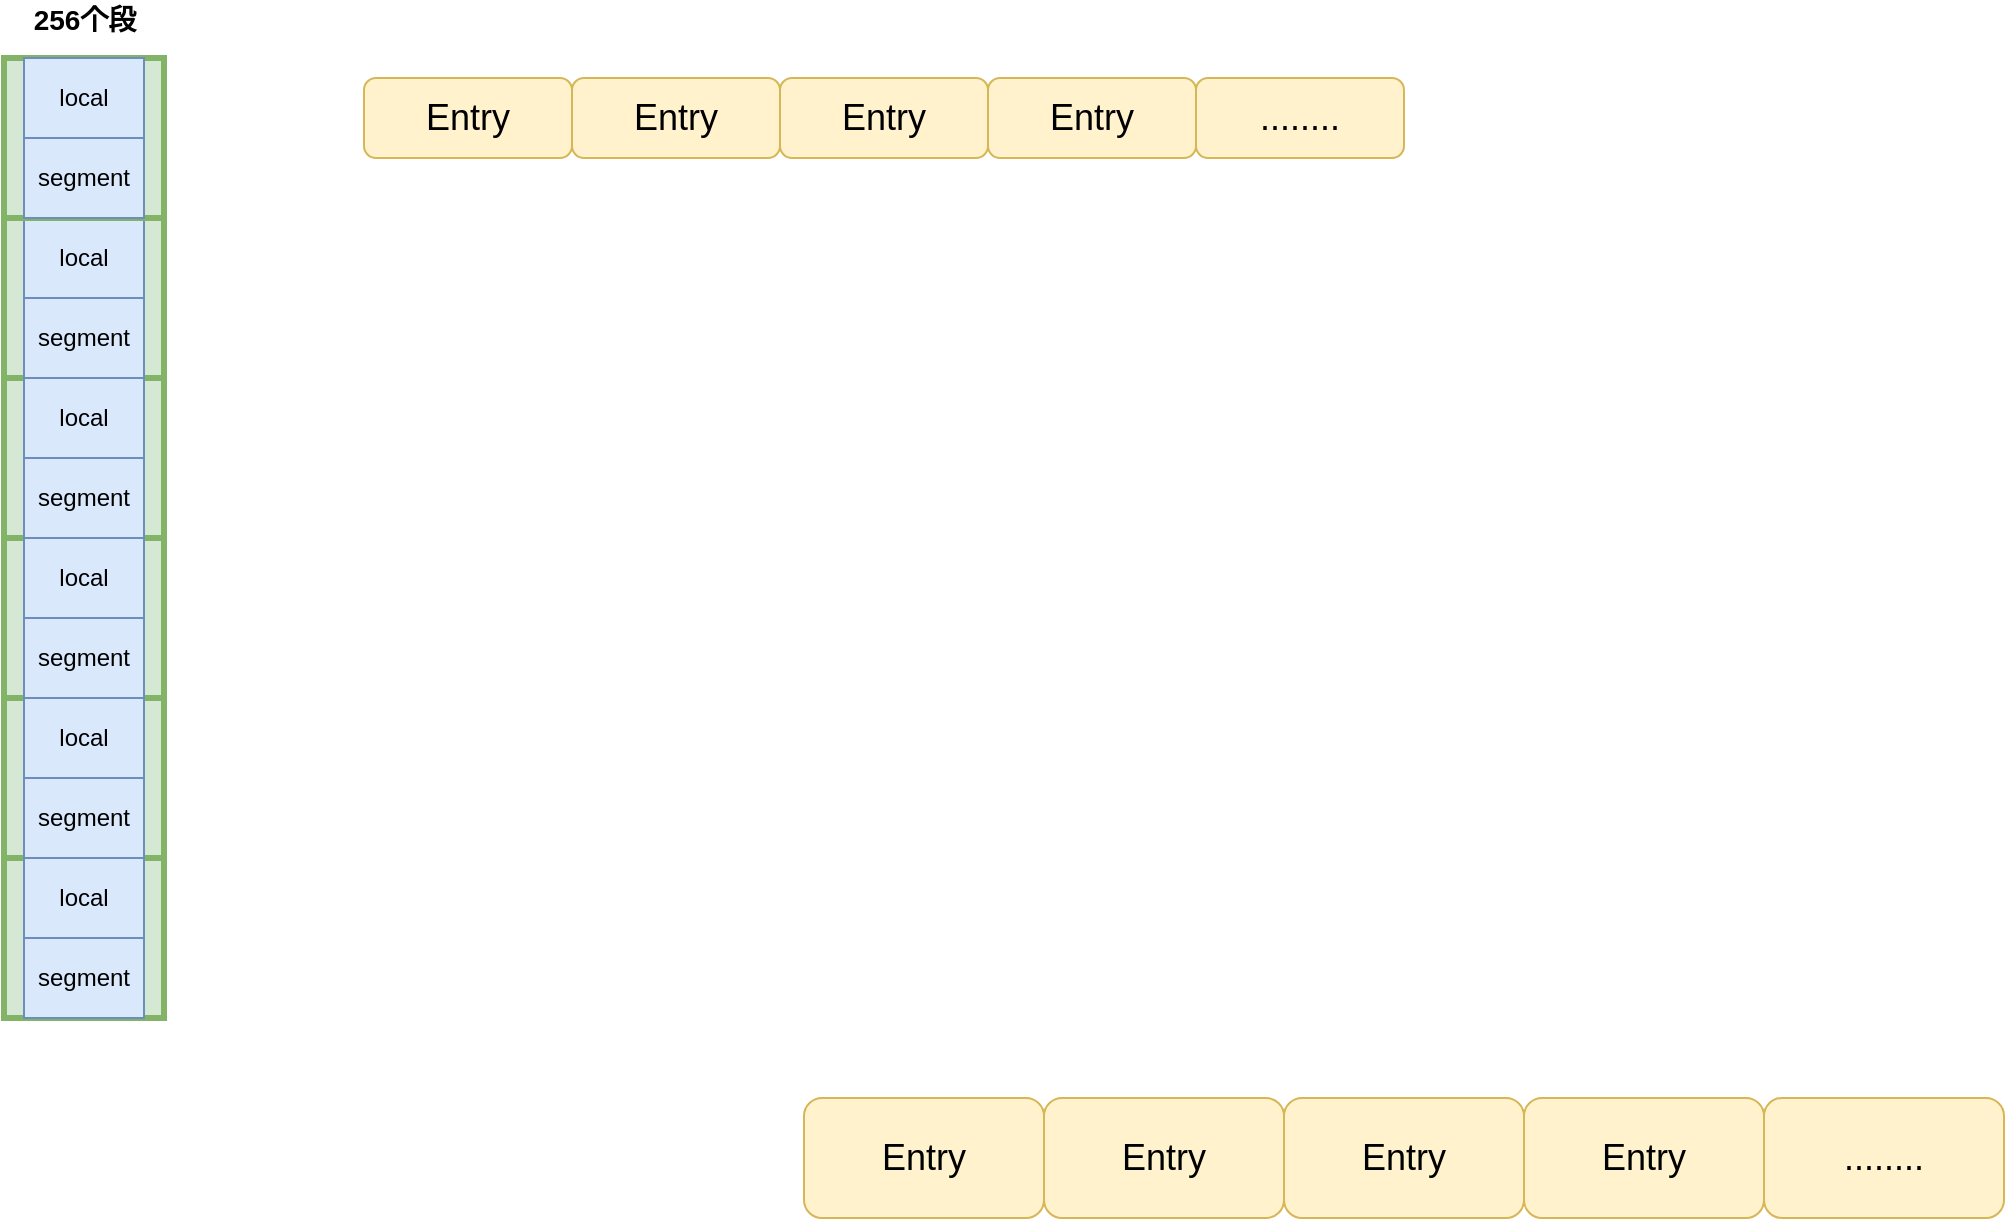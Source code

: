 <mxfile version="12.9.3" type="device" pages="3"><diagram id="f8zTZtIyy3X4nfBi4ISw" name="数据结构"><mxGraphModel dx="2111" dy="642" grid="1" gridSize="10" guides="1" tooltips="1" connect="1" arrows="1" fold="1" page="1" pageScale="1" pageWidth="1169" pageHeight="827" math="0" shadow="0"><root><mxCell id="0"/><mxCell id="1" parent="0"/><mxCell id="u34AM6QhLp4OrTtiVjI_-28" value="" style="rounded=0;whiteSpace=wrap;html=1;fillColor=#d5e8d4;strokeColor=#82b366;strokeWidth=3;" vertex="1" parent="1"><mxGeometry x="-210" y="530" width="80" height="80" as="geometry"/></mxCell><mxCell id="u34AM6QhLp4OrTtiVjI_-27" value="" style="rounded=0;whiteSpace=wrap;html=1;fillColor=#d5e8d4;strokeColor=#82b366;strokeWidth=3;" vertex="1" parent="1"><mxGeometry x="-210" y="450" width="80" height="80" as="geometry"/></mxCell><mxCell id="u34AM6QhLp4OrTtiVjI_-26" value="" style="rounded=0;whiteSpace=wrap;html=1;fillColor=#d5e8d4;strokeColor=#82b366;strokeWidth=3;" vertex="1" parent="1"><mxGeometry x="-210" y="370" width="80" height="80" as="geometry"/></mxCell><mxCell id="u34AM6QhLp4OrTtiVjI_-25" value="" style="rounded=0;whiteSpace=wrap;html=1;fillColor=#d5e8d4;strokeColor=#82b366;strokeWidth=3;" vertex="1" parent="1"><mxGeometry x="-210" y="290" width="80" height="80" as="geometry"/></mxCell><mxCell id="u34AM6QhLp4OrTtiVjI_-24" value="" style="rounded=0;whiteSpace=wrap;html=1;fillColor=#d5e8d4;strokeColor=#82b366;strokeWidth=3;" vertex="1" parent="1"><mxGeometry x="-210" y="210" width="80" height="80" as="geometry"/></mxCell><mxCell id="u34AM6QhLp4OrTtiVjI_-10" value="&lt;span style=&quot;white-space: normal&quot;&gt;local&lt;/span&gt;" style="rounded=0;whiteSpace=wrap;html=1;fillColor=#dae8fc;strokeColor=#6c8ebf;" vertex="1" parent="1"><mxGeometry x="-200" y="210" width="60" height="40" as="geometry"/></mxCell><mxCell id="u34AM6QhLp4OrTtiVjI_-11" value="&lt;span style=&quot;white-space: normal&quot;&gt;segment&lt;/span&gt;" style="rounded=0;whiteSpace=wrap;html=1;fillColor=#dae8fc;strokeColor=#6c8ebf;" vertex="1" parent="1"><mxGeometry x="-200" y="250" width="60" height="40" as="geometry"/></mxCell><mxCell id="u34AM6QhLp4OrTtiVjI_-12" value="&lt;span style=&quot;white-space: normal&quot;&gt;local&lt;/span&gt;" style="rounded=0;whiteSpace=wrap;html=1;fillColor=#dae8fc;strokeColor=#6c8ebf;" vertex="1" parent="1"><mxGeometry x="-200" y="290" width="60" height="40" as="geometry"/></mxCell><mxCell id="u34AM6QhLp4OrTtiVjI_-13" value="&lt;span style=&quot;white-space: normal&quot;&gt;segment&lt;/span&gt;" style="rounded=0;whiteSpace=wrap;html=1;fillColor=#dae8fc;strokeColor=#6c8ebf;" vertex="1" parent="1"><mxGeometry x="-200" y="330" width="60" height="40" as="geometry"/></mxCell><mxCell id="u34AM6QhLp4OrTtiVjI_-14" value="&lt;span style=&quot;white-space: normal&quot;&gt;local&lt;/span&gt;" style="rounded=0;whiteSpace=wrap;html=1;fillColor=#dae8fc;strokeColor=#6c8ebf;" vertex="1" parent="1"><mxGeometry x="-200" y="370" width="60" height="40" as="geometry"/></mxCell><mxCell id="u34AM6QhLp4OrTtiVjI_-15" value="&lt;span style=&quot;white-space: normal&quot;&gt;segment&lt;/span&gt;" style="rounded=0;whiteSpace=wrap;html=1;fillColor=#dae8fc;strokeColor=#6c8ebf;" vertex="1" parent="1"><mxGeometry x="-200" y="410" width="60" height="40" as="geometry"/></mxCell><mxCell id="u34AM6QhLp4OrTtiVjI_-16" value="&lt;span style=&quot;white-space: normal&quot;&gt;local&lt;/span&gt;" style="rounded=0;whiteSpace=wrap;html=1;fillColor=#dae8fc;strokeColor=#6c8ebf;" vertex="1" parent="1"><mxGeometry x="-200" y="450" width="60" height="40" as="geometry"/></mxCell><mxCell id="u34AM6QhLp4OrTtiVjI_-17" value="&lt;span style=&quot;white-space: normal&quot;&gt;segment&lt;/span&gt;" style="rounded=0;whiteSpace=wrap;html=1;fillColor=#dae8fc;strokeColor=#6c8ebf;" vertex="1" parent="1"><mxGeometry x="-200" y="490" width="60" height="40" as="geometry"/></mxCell><mxCell id="u34AM6QhLp4OrTtiVjI_-18" value="&lt;span style=&quot;white-space: normal&quot;&gt;local&lt;/span&gt;" style="rounded=0;whiteSpace=wrap;html=1;fillColor=#dae8fc;strokeColor=#6c8ebf;" vertex="1" parent="1"><mxGeometry x="-200" y="530" width="60" height="40" as="geometry"/></mxCell><mxCell id="u34AM6QhLp4OrTtiVjI_-19" value="&lt;span style=&quot;white-space: normal&quot;&gt;segment&lt;/span&gt;" style="rounded=0;whiteSpace=wrap;html=1;fillColor=#dae8fc;strokeColor=#6c8ebf;" vertex="1" parent="1"><mxGeometry x="-200" y="570" width="60" height="40" as="geometry"/></mxCell><mxCell id="u34AM6QhLp4OrTtiVjI_-23" value="" style="rounded=0;whiteSpace=wrap;html=1;fillColor=#d5e8d4;strokeColor=#82b366;strokeWidth=3;" vertex="1" parent="1"><mxGeometry x="-210" y="130" width="80" height="80" as="geometry"/></mxCell><mxCell id="JFfvHVcjmFUZ5Ef5ul6t-26" value="" style="group" parent="1" vertex="1" connectable="0"><mxGeometry x="-30" y="140" width="520" height="40" as="geometry"/></mxCell><mxCell id="JFfvHVcjmFUZ5Ef5ul6t-21" value="&lt;font style=&quot;font-size: 18px&quot;&gt;Entry&lt;/font&gt;" style="rounded=1;whiteSpace=wrap;html=1;fillColor=#fff2cc;strokeColor=#d6b656;" parent="JFfvHVcjmFUZ5Ef5ul6t-26" vertex="1"><mxGeometry width="104" height="40" as="geometry"/></mxCell><mxCell id="JFfvHVcjmFUZ5Ef5ul6t-22" value="&lt;font style=&quot;font-size: 18px&quot;&gt;Entry&lt;/font&gt;" style="rounded=1;whiteSpace=wrap;html=1;fillColor=#fff2cc;strokeColor=#d6b656;" parent="JFfvHVcjmFUZ5Ef5ul6t-26" vertex="1"><mxGeometry x="104" width="104" height="40" as="geometry"/></mxCell><mxCell id="JFfvHVcjmFUZ5Ef5ul6t-23" value="&lt;font style=&quot;font-size: 18px&quot;&gt;Entry&lt;/font&gt;" style="rounded=1;whiteSpace=wrap;html=1;fillColor=#fff2cc;strokeColor=#d6b656;" parent="JFfvHVcjmFUZ5Ef5ul6t-26" vertex="1"><mxGeometry x="208" width="104" height="40" as="geometry"/></mxCell><mxCell id="JFfvHVcjmFUZ5Ef5ul6t-24" value="&lt;font style=&quot;font-size: 18px&quot;&gt;Entry&lt;/font&gt;" style="rounded=1;whiteSpace=wrap;html=1;fillColor=#fff2cc;strokeColor=#d6b656;" parent="JFfvHVcjmFUZ5Ef5ul6t-26" vertex="1"><mxGeometry x="312" width="104" height="40" as="geometry"/></mxCell><mxCell id="JFfvHVcjmFUZ5Ef5ul6t-25" value="&lt;span style=&quot;font-size: 18px&quot;&gt;........&lt;/span&gt;" style="rounded=1;whiteSpace=wrap;html=1;fillColor=#fff2cc;strokeColor=#d6b656;" parent="JFfvHVcjmFUZ5Ef5ul6t-26" vertex="1"><mxGeometry x="416" width="104" height="40" as="geometry"/></mxCell><mxCell id="JFfvHVcjmFUZ5Ef5ul6t-33" value="" style="group" parent="1" vertex="1" connectable="0"><mxGeometry x="190" y="650" width="600" height="60" as="geometry"/></mxCell><mxCell id="JFfvHVcjmFUZ5Ef5ul6t-34" value="&lt;font style=&quot;font-size: 18px&quot;&gt;Entry&lt;/font&gt;" style="rounded=1;whiteSpace=wrap;html=1;fillColor=#fff2cc;strokeColor=#d6b656;" parent="JFfvHVcjmFUZ5Ef5ul6t-33" vertex="1"><mxGeometry width="120" height="60" as="geometry"/></mxCell><mxCell id="JFfvHVcjmFUZ5Ef5ul6t-35" value="&lt;font style=&quot;font-size: 18px&quot;&gt;Entry&lt;/font&gt;" style="rounded=1;whiteSpace=wrap;html=1;fillColor=#fff2cc;strokeColor=#d6b656;" parent="JFfvHVcjmFUZ5Ef5ul6t-33" vertex="1"><mxGeometry x="120" width="120" height="60" as="geometry"/></mxCell><mxCell id="JFfvHVcjmFUZ5Ef5ul6t-36" value="&lt;font style=&quot;font-size: 18px&quot;&gt;Entry&lt;/font&gt;" style="rounded=1;whiteSpace=wrap;html=1;fillColor=#fff2cc;strokeColor=#d6b656;" parent="JFfvHVcjmFUZ5Ef5ul6t-33" vertex="1"><mxGeometry x="240" width="120" height="60" as="geometry"/></mxCell><mxCell id="JFfvHVcjmFUZ5Ef5ul6t-37" value="&lt;font style=&quot;font-size: 18px&quot;&gt;Entry&lt;/font&gt;" style="rounded=1;whiteSpace=wrap;html=1;fillColor=#fff2cc;strokeColor=#d6b656;" parent="JFfvHVcjmFUZ5Ef5ul6t-33" vertex="1"><mxGeometry x="360" width="120" height="60" as="geometry"/></mxCell><mxCell id="JFfvHVcjmFUZ5Ef5ul6t-38" value="&lt;span style=&quot;font-size: 18px&quot;&gt;........&lt;/span&gt;" style="rounded=1;whiteSpace=wrap;html=1;fillColor=#fff2cc;strokeColor=#d6b656;" parent="JFfvHVcjmFUZ5Ef5ul6t-33" vertex="1"><mxGeometry x="480" width="120" height="60" as="geometry"/></mxCell><mxCell id="u34AM6QhLp4OrTtiVjI_-1" value="local" style="rounded=0;whiteSpace=wrap;html=1;fillColor=#dae8fc;strokeColor=#6c8ebf;" vertex="1" parent="1"><mxGeometry x="-200" y="130" width="60" height="40" as="geometry"/></mxCell><mxCell id="u34AM6QhLp4OrTtiVjI_-2" value="segment" style="rounded=0;whiteSpace=wrap;html=1;fillColor=#dae8fc;strokeColor=#6c8ebf;" vertex="1" parent="1"><mxGeometry x="-200" y="170" width="60" height="40" as="geometry"/></mxCell><mxCell id="u34AM6QhLp4OrTtiVjI_-20" value="local" style="rounded=0;whiteSpace=wrap;html=1;fillColor=#dae8fc;strokeColor=#6c8ebf;" vertex="1" parent="1"><mxGeometry x="-200" y="130" width="60" height="40" as="geometry"/></mxCell><mxCell id="u34AM6QhLp4OrTtiVjI_-21" value="local" style="rounded=0;whiteSpace=wrap;html=1;fillColor=#dae8fc;strokeColor=#6c8ebf;" vertex="1" parent="1"><mxGeometry x="-200" y="130" width="60" height="40" as="geometry"/></mxCell><mxCell id="jh3YEzD0YJPcb1TXvzSE-1" value="&lt;font style=&quot;font-size: 14px&quot;&gt;&lt;b&gt;256个段&lt;/b&gt;&lt;/font&gt;" style="text;html=1;align=center;verticalAlign=middle;resizable=0;points=[];autosize=1;" vertex="1" parent="1"><mxGeometry x="-205" y="101" width="70" height="20" as="geometry"/></mxCell></root></mxGraphModel></diagram><diagram id="Rd7fIjVp1OugtrHUstmS" name="Set流程"><mxGraphModel dx="942" dy="642" grid="1" gridSize="10" guides="1" tooltips="1" connect="1" arrows="1" fold="1" page="1" pageScale="1" pageWidth="3300" pageHeight="4681" math="0" shadow="0"><root><mxCell id="U5EqNv9QmNdmyrdLeceD-0"/><mxCell id="U5EqNv9QmNdmyrdLeceD-1" parent="U5EqNv9QmNdmyrdLeceD-0"/><mxCell id="wRxRtjUPZd2atUR8sen6-0" style="edgeStyle=orthogonalEdgeStyle;curved=1;rounded=0;orthogonalLoop=1;jettySize=auto;html=1;exitX=0;exitY=0.5;exitDx=0;exitDy=0;entryX=0.5;entryY=0;entryDx=0;entryDy=0;" parent="U5EqNv9QmNdmyrdLeceD-1" source="wRxRtjUPZd2atUR8sen6-3" target="wRxRtjUPZd2atUR8sen6-37" edge="1"><mxGeometry relative="1" as="geometry"/></mxCell><mxCell id="wRxRtjUPZd2atUR8sen6-1" value="&lt;font style=&quot;font-size: 24px&quot;&gt;1&lt;/font&gt;" style="text;html=1;align=center;verticalAlign=middle;resizable=0;points=[];labelBackgroundColor=#ffffff;" parent="wRxRtjUPZd2atUR8sen6-0" vertex="1" connectable="0"><mxGeometry x="-0.101" y="7" relative="1" as="geometry"><mxPoint as="offset"/></mxGeometry></mxCell><mxCell id="wRxRtjUPZd2atUR8sen6-2" style="edgeStyle=orthogonalEdgeStyle;rounded=0;orthogonalLoop=1;jettySize=auto;html=1;exitX=0;exitY=0.5;exitDx=0;exitDy=0;entryX=0;entryY=0.5;entryDx=0;entryDy=0;curved=1;" parent="U5EqNv9QmNdmyrdLeceD-1" source="wRxRtjUPZd2atUR8sen6-3" target="wRxRtjUPZd2atUR8sen6-40" edge="1"><mxGeometry relative="1" as="geometry"><Array as="points"><mxPoint x="480" y="950"/><mxPoint x="480" y="1243"/></Array></mxGeometry></mxCell><mxCell id="wRxRtjUPZd2atUR8sen6-3" value="&lt;font style=&quot;font-size: 18px&quot;&gt;Key&lt;/font&gt;" style="rounded=1;whiteSpace=wrap;html=1;fillColor=#dae8fc;strokeColor=#6c8ebf;" parent="U5EqNv9QmNdmyrdLeceD-1" vertex="1"><mxGeometry x="540" y="920" width="120" height="60" as="geometry"/></mxCell><mxCell id="wRxRtjUPZd2atUR8sen6-4" value="&lt;font style=&quot;font-size: 24px&quot;&gt;0&lt;/font&gt;" style="rounded=0;whiteSpace=wrap;html=1;fillColor=#dae8fc;strokeColor=#6c8ebf;" parent="U5EqNv9QmNdmyrdLeceD-1" vertex="1"><mxGeometry x="278.94" y="1383" width="60" height="70" as="geometry"/></mxCell><mxCell id="wRxRtjUPZd2atUR8sen6-5" value="&lt;font style=&quot;font-size: 24px&quot;&gt;1&lt;/font&gt;" style="rounded=0;whiteSpace=wrap;html=1;fillColor=#dae8fc;strokeColor=#6c8ebf;" parent="U5EqNv9QmNdmyrdLeceD-1" vertex="1"><mxGeometry x="278.94" y="1453" width="60" height="70" as="geometry"/></mxCell><mxCell id="wRxRtjUPZd2atUR8sen6-6" value="&lt;font style=&quot;font-size: 24px&quot;&gt;2&lt;/font&gt;" style="rounded=0;whiteSpace=wrap;html=1;fillColor=#dae8fc;strokeColor=#6c8ebf;" parent="U5EqNv9QmNdmyrdLeceD-1" vertex="1"><mxGeometry x="278.94" y="1523" width="60" height="70" as="geometry"/></mxCell><mxCell id="wRxRtjUPZd2atUR8sen6-7" style="edgeStyle=orthogonalEdgeStyle;curved=1;rounded=0;orthogonalLoop=1;jettySize=auto;html=1;exitX=1;exitY=0.5;exitDx=0;exitDy=0;entryX=0;entryY=0.5;entryDx=0;entryDy=0;" parent="U5EqNv9QmNdmyrdLeceD-1" source="wRxRtjUPZd2atUR8sen6-8" target="wRxRtjUPZd2atUR8sen6-15" edge="1"><mxGeometry relative="1" as="geometry"><Array as="points"><mxPoint x="338.94" y="1643"/><mxPoint x="363.94" y="1643"/><mxPoint x="363.94" y="1628"/></Array></mxGeometry></mxCell><mxCell id="wRxRtjUPZd2atUR8sen6-8" value="&lt;font style=&quot;font-size: 24px&quot;&gt;3&lt;/font&gt;" style="rounded=0;whiteSpace=wrap;html=1;fillColor=#dae8fc;strokeColor=#000000;gradientColor=none;strokeWidth=2;" parent="U5EqNv9QmNdmyrdLeceD-1" vertex="1"><mxGeometry x="278.94" y="1593" width="60" height="70" as="geometry"/></mxCell><mxCell id="wRxRtjUPZd2atUR8sen6-9" value="&lt;font style=&quot;font-size: 24px&quot;&gt;4&lt;/font&gt;" style="rounded=0;whiteSpace=wrap;html=1;fillColor=#dae8fc;strokeColor=#6c8ebf;" parent="U5EqNv9QmNdmyrdLeceD-1" vertex="1"><mxGeometry x="278.94" y="1663" width="60" height="70" as="geometry"/></mxCell><mxCell id="wRxRtjUPZd2atUR8sen6-10" value="&lt;font style=&quot;font-size: 24px&quot;&gt;5&lt;/font&gt;" style="rounded=0;whiteSpace=wrap;html=1;fillColor=#dae8fc;strokeColor=#6c8ebf;" parent="U5EqNv9QmNdmyrdLeceD-1" vertex="1"><mxGeometry x="278.94" y="1733" width="60" height="70" as="geometry"/></mxCell><mxCell id="wRxRtjUPZd2atUR8sen6-11" style="edgeStyle=orthogonalEdgeStyle;curved=1;rounded=0;orthogonalLoop=1;jettySize=auto;html=1;exitX=1;exitY=0.5;exitDx=0;exitDy=0;entryX=0;entryY=0.5;entryDx=0;entryDy=0;" parent="U5EqNv9QmNdmyrdLeceD-1" source="wRxRtjUPZd2atUR8sen6-12" target="wRxRtjUPZd2atUR8sen6-21" edge="1"><mxGeometry relative="1" as="geometry"><Array as="points"><mxPoint x="358.94" y="1838"/><mxPoint x="358.94" y="1843"/></Array></mxGeometry></mxCell><mxCell id="wRxRtjUPZd2atUR8sen6-12" value="&lt;font style=&quot;font-size: 24px&quot;&gt;6&lt;/font&gt;" style="rounded=0;whiteSpace=wrap;html=1;fillColor=#dae8fc;strokeColor=#6c8ebf;" parent="U5EqNv9QmNdmyrdLeceD-1" vertex="1"><mxGeometry x="278.94" y="1803" width="60" height="70" as="geometry"/></mxCell><mxCell id="wRxRtjUPZd2atUR8sen6-13" value="&lt;font style=&quot;font-size: 24px&quot;&gt;7&lt;/font&gt;" style="rounded=0;whiteSpace=wrap;html=1;fillColor=#dae8fc;strokeColor=#6c8ebf;" parent="U5EqNv9QmNdmyrdLeceD-1" vertex="1"><mxGeometry x="278.94" y="1873" width="60" height="70" as="geometry"/></mxCell><mxCell id="wRxRtjUPZd2atUR8sen6-14" value="" style="group" parent="U5EqNv9QmNdmyrdLeceD-1" vertex="1" connectable="0"><mxGeometry x="388.94" y="1598" width="600" height="60" as="geometry"/></mxCell><mxCell id="wRxRtjUPZd2atUR8sen6-15" value="&lt;font style=&quot;font-size: 18px&quot;&gt;Entry&lt;/font&gt;" style="rounded=1;whiteSpace=wrap;html=1;fillColor=#fff2cc;strokeColor=#d6b656;" parent="wRxRtjUPZd2atUR8sen6-14" vertex="1"><mxGeometry width="120" height="60" as="geometry"/></mxCell><mxCell id="wRxRtjUPZd2atUR8sen6-16" value="&lt;font style=&quot;font-size: 18px&quot;&gt;Entry&lt;/font&gt;" style="rounded=1;whiteSpace=wrap;html=1;fillColor=#fff2cc;strokeColor=#d6b656;" parent="wRxRtjUPZd2atUR8sen6-14" vertex="1"><mxGeometry x="120" width="120" height="60" as="geometry"/></mxCell><mxCell id="wRxRtjUPZd2atUR8sen6-17" value="&lt;font style=&quot;font-size: 18px&quot;&gt;Entry&lt;/font&gt;" style="rounded=1;whiteSpace=wrap;html=1;fillColor=#fff2cc;strokeColor=#d6b656;" parent="wRxRtjUPZd2atUR8sen6-14" vertex="1"><mxGeometry x="240" width="120" height="60" as="geometry"/></mxCell><mxCell id="wRxRtjUPZd2atUR8sen6-18" value="&lt;span style=&quot;font-size: 18px&quot;&gt;Entry&lt;/span&gt;" style="rounded=1;whiteSpace=wrap;html=1;fillColor=#fff2cc;strokeColor=#d6b656;" parent="wRxRtjUPZd2atUR8sen6-14" vertex="1"><mxGeometry x="360" width="120" height="60" as="geometry"/></mxCell><mxCell id="wRxRtjUPZd2atUR8sen6-19" value="&lt;span style=&quot;font-size: 18px&quot;&gt;........&lt;/span&gt;" style="rounded=1;whiteSpace=wrap;html=1;fillColor=#fff2cc;strokeColor=#d6b656;" parent="wRxRtjUPZd2atUR8sen6-14" vertex="1"><mxGeometry x="480" width="120" height="60" as="geometry"/></mxCell><mxCell id="wRxRtjUPZd2atUR8sen6-20" value="" style="group" parent="U5EqNv9QmNdmyrdLeceD-1" vertex="1" connectable="0"><mxGeometry x="388.94" y="1813" width="600" height="60" as="geometry"/></mxCell><mxCell id="wRxRtjUPZd2atUR8sen6-21" value="&lt;font style=&quot;font-size: 18px&quot;&gt;Entry&lt;/font&gt;" style="rounded=1;whiteSpace=wrap;html=1;fillColor=#fff2cc;strokeColor=#d6b656;" parent="wRxRtjUPZd2atUR8sen6-20" vertex="1"><mxGeometry width="120" height="60" as="geometry"/></mxCell><mxCell id="wRxRtjUPZd2atUR8sen6-22" value="&lt;font style=&quot;font-size: 18px&quot;&gt;Entry&lt;/font&gt;" style="rounded=1;whiteSpace=wrap;html=1;fillColor=#fff2cc;strokeColor=#d6b656;" parent="wRxRtjUPZd2atUR8sen6-20" vertex="1"><mxGeometry x="120" width="120" height="60" as="geometry"/></mxCell><mxCell id="wRxRtjUPZd2atUR8sen6-23" value="&lt;font style=&quot;font-size: 18px&quot;&gt;Entry&lt;/font&gt;" style="rounded=1;whiteSpace=wrap;html=1;fillColor=#fff2cc;strokeColor=#d6b656;" parent="wRxRtjUPZd2atUR8sen6-20" vertex="1"><mxGeometry x="240" width="120" height="60" as="geometry"/></mxCell><mxCell id="wRxRtjUPZd2atUR8sen6-24" value="&lt;font style=&quot;font-size: 18px&quot;&gt;Entry&lt;/font&gt;" style="rounded=1;whiteSpace=wrap;html=1;fillColor=#fff2cc;strokeColor=#d6b656;" parent="wRxRtjUPZd2atUR8sen6-20" vertex="1"><mxGeometry x="360" width="120" height="60" as="geometry"/></mxCell><mxCell id="wRxRtjUPZd2atUR8sen6-25" value="&lt;span style=&quot;font-size: 18px&quot;&gt;........&lt;/span&gt;" style="rounded=1;whiteSpace=wrap;html=1;fillColor=#fff2cc;strokeColor=#d6b656;" parent="wRxRtjUPZd2atUR8sen6-20" vertex="1"><mxGeometry x="480" width="120" height="60" as="geometry"/></mxCell><mxCell id="wRxRtjUPZd2atUR8sen6-26" value="&lt;font style=&quot;font-size: 18px&quot;&gt;Shard容量必须为2^n&lt;/font&gt;" style="text;html=1;align=center;verticalAlign=middle;resizable=0;points=[];autosize=1;strokeColor=none;" parent="U5EqNv9QmNdmyrdLeceD-1" vertex="1"><mxGeometry x="228.94" y="1353" width="180" height="20" as="geometry"/></mxCell><mxCell id="wRxRtjUPZd2atUR8sen6-27" value="&lt;font style=&quot;font-size: 18px&quot;&gt;具体存储数据的切片&lt;/font&gt;" style="text;html=1;align=center;verticalAlign=middle;resizable=0;points=[];autosize=1;strokeColor=none;" parent="U5EqNv9QmNdmyrdLeceD-1" vertex="1"><mxGeometry x="388.94" y="1673" width="180" height="20" as="geometry"/></mxCell><mxCell id="wRxRtjUPZd2atUR8sen6-28" style="edgeStyle=orthogonalEdgeStyle;curved=1;rounded=0;orthogonalLoop=1;jettySize=auto;html=1;exitX=0.5;exitY=1;exitDx=0;exitDy=0;entryX=0.5;entryY=0;entryDx=0;entryDy=0;" parent="U5EqNv9QmNdmyrdLeceD-1" source="wRxRtjUPZd2atUR8sen6-33" target="wRxRtjUPZd2atUR8sen6-40" edge="1"><mxGeometry relative="1" as="geometry"/></mxCell><mxCell id="wRxRtjUPZd2atUR8sen6-29" value="&lt;font style=&quot;font-size: 24px&quot;&gt;4&lt;/font&gt;" style="text;html=1;align=center;verticalAlign=middle;resizable=0;points=[];labelBackgroundColor=#ffffff;" parent="wRxRtjUPZd2atUR8sen6-28" vertex="1" connectable="0"><mxGeometry x="0.24" y="2" relative="1" as="geometry"><mxPoint x="-2" y="35.94" as="offset"/></mxGeometry></mxCell><mxCell id="wRxRtjUPZd2atUR8sen6-30" style="edgeStyle=orthogonalEdgeStyle;curved=1;rounded=0;orthogonalLoop=1;jettySize=auto;html=1;exitX=1;exitY=0.5;exitDx=0;exitDy=0;entryX=0;entryY=0.5;entryDx=0;entryDy=0;" parent="U5EqNv9QmNdmyrdLeceD-1" source="wRxRtjUPZd2atUR8sen6-33" target="wRxRtjUPZd2atUR8sen6-65" edge="1"><mxGeometry relative="1" as="geometry"/></mxCell><mxCell id="wRxRtjUPZd2atUR8sen6-31" style="edgeStyle=orthogonalEdgeStyle;curved=1;rounded=0;orthogonalLoop=1;jettySize=auto;html=1;exitX=1;exitY=0.5;exitDx=0;exitDy=0;entryX=0;entryY=0.5;entryDx=0;entryDy=0;" parent="U5EqNv9QmNdmyrdLeceD-1" source="wRxRtjUPZd2atUR8sen6-33" target="wRxRtjUPZd2atUR8sen6-63" edge="1"><mxGeometry relative="1" as="geometry"/></mxCell><mxCell id="wRxRtjUPZd2atUR8sen6-32" value="&lt;font style=&quot;font-size: 24px&quot;&gt;3&lt;/font&gt;" style="text;html=1;align=center;verticalAlign=middle;resizable=0;points=[];labelBackgroundColor=#ffffff;" parent="wRxRtjUPZd2atUR8sen6-31" vertex="1" connectable="0"><mxGeometry x="-0.57" y="-15" relative="1" as="geometry"><mxPoint x="1.79" y="14.95" as="offset"/></mxGeometry></mxCell><mxCell id="wRxRtjUPZd2atUR8sen6-33" value="&lt;font style=&quot;font-size: 18px&quot;&gt;Entry&lt;/font&gt;" style="rounded=1;whiteSpace=wrap;html=1;fillColor=#fff2cc;strokeColor=#d6b656;" parent="U5EqNv9QmNdmyrdLeceD-1" vertex="1"><mxGeometry x="540" y="980" width="120" height="60" as="geometry"/></mxCell><mxCell id="wRxRtjUPZd2atUR8sen6-34" style="edgeStyle=orthogonalEdgeStyle;curved=1;rounded=0;orthogonalLoop=1;jettySize=auto;html=1;exitX=0.5;exitY=1;exitDx=0;exitDy=0;entryX=0;entryY=0.5;entryDx=0;entryDy=0;" parent="U5EqNv9QmNdmyrdLeceD-1" source="wRxRtjUPZd2atUR8sen6-37" target="wRxRtjUPZd2atUR8sen6-8" edge="1"><mxGeometry relative="1" as="geometry"><Array as="points"><mxPoint x="210" y="1153"/><mxPoint x="210" y="1628"/></Array></mxGeometry></mxCell><mxCell id="wRxRtjUPZd2atUR8sen6-35" value="&lt;font style=&quot;font-size: 24px&quot;&gt;2&lt;/font&gt;" style="text;html=1;align=center;verticalAlign=middle;resizable=0;points=[];labelBackgroundColor=#ffffff;" parent="wRxRtjUPZd2atUR8sen6-34" vertex="1" connectable="0"><mxGeometry x="0.002" y="1" relative="1" as="geometry"><mxPoint as="offset"/></mxGeometry></mxCell><mxCell id="wRxRtjUPZd2atUR8sen6-36" style="edgeStyle=orthogonalEdgeStyle;curved=1;rounded=0;orthogonalLoop=1;jettySize=auto;html=1;exitX=1;exitY=0.75;exitDx=0;exitDy=0;entryX=0;entryY=0.5;entryDx=0;entryDy=0;" parent="U5EqNv9QmNdmyrdLeceD-1" source="wRxRtjUPZd2atUR8sen6-37" target="wRxRtjUPZd2atUR8sen6-40" edge="1"><mxGeometry relative="1" as="geometry"/></mxCell><mxCell id="wRxRtjUPZd2atUR8sen6-37" value="&lt;font style=&quot;font-size: 18px&quot;&gt;haseKey=hash.Sum64(key)&lt;/font&gt;" style="rounded=1;whiteSpace=wrap;html=1;fillColor=#f5f5f5;strokeColor=#666666;fontColor=#333333;" parent="U5EqNv9QmNdmyrdLeceD-1" vertex="1"><mxGeometry x="90" y="1093" width="150" height="60" as="geometry"/></mxCell><mxCell id="wRxRtjUPZd2atUR8sen6-38" style="edgeStyle=orthogonalEdgeStyle;curved=1;rounded=0;orthogonalLoop=1;jettySize=auto;html=1;exitX=1;exitY=0.5;exitDx=0;exitDy=0;entryX=0;entryY=0;entryDx=0;entryDy=0;" parent="U5EqNv9QmNdmyrdLeceD-1" source="wRxRtjUPZd2atUR8sen6-40" target="wRxRtjUPZd2atUR8sen6-57" edge="1"><mxGeometry relative="1" as="geometry"/></mxCell><mxCell id="wRxRtjUPZd2atUR8sen6-39" style="edgeStyle=orthogonalEdgeStyle;curved=1;rounded=0;orthogonalLoop=1;jettySize=auto;html=1;exitX=1;exitY=0.5;exitDx=0;exitDy=0;entryX=0;entryY=1;entryDx=0;entryDy=0;" parent="U5EqNv9QmNdmyrdLeceD-1" source="wRxRtjUPZd2atUR8sen6-40" target="wRxRtjUPZd2atUR8sen6-57" edge="1"><mxGeometry relative="1" as="geometry"><Array as="points"><mxPoint x="700" y="1243"/><mxPoint x="700" y="1293"/><mxPoint x="740" y="1293"/></Array></mxGeometry></mxCell><mxCell id="wRxRtjUPZd2atUR8sen6-40" value="&lt;font style=&quot;font-size: 18px&quot;&gt;w=wrapEntry(....)&lt;/font&gt;" style="rounded=1;whiteSpace=wrap;html=1;fillColor=#f5f5f5;strokeColor=#666666;fontColor=#333333;" parent="U5EqNv9QmNdmyrdLeceD-1" vertex="1"><mxGeometry x="540" y="1213" width="120" height="60" as="geometry"/></mxCell><mxCell id="wRxRtjUPZd2atUR8sen6-41" value="&lt;font style=&quot;font-size: 18px&quot;&gt;Entry&lt;/font&gt;" style="rounded=1;whiteSpace=wrap;html=1;fillColor=#fff2cc;strokeColor=#d6b656;" parent="U5EqNv9QmNdmyrdLeceD-1" vertex="1"><mxGeometry x="988.94" y="1598" width="120" height="60" as="geometry"/></mxCell><mxCell id="wRxRtjUPZd2atUR8sen6-42" value="&lt;font style=&quot;font-size: 24px&quot;&gt;8&lt;/font&gt;" style="edgeStyle=orthogonalEdgeStyle;curved=1;rounded=0;orthogonalLoop=1;jettySize=auto;html=1;exitX=0.5;exitY=1;exitDx=0;exitDy=0;entryX=0.5;entryY=0;entryDx=0;entryDy=0;" parent="U5EqNv9QmNdmyrdLeceD-1" source="wRxRtjUPZd2atUR8sen6-45" target="wRxRtjUPZd2atUR8sen6-47" edge="1"><mxGeometry relative="1" as="geometry"/></mxCell><mxCell id="wRxRtjUPZd2atUR8sen6-43" style="edgeStyle=orthogonalEdgeStyle;curved=1;rounded=0;orthogonalLoop=1;jettySize=auto;html=1;exitX=1;exitY=0.5;exitDx=0;exitDy=0;" parent="U5EqNv9QmNdmyrdLeceD-1" source="wRxRtjUPZd2atUR8sen6-45" target="wRxRtjUPZd2atUR8sen6-71" edge="1"><mxGeometry relative="1" as="geometry"/></mxCell><mxCell id="wRxRtjUPZd2atUR8sen6-44" value="&lt;font style=&quot;font-size: 14px&quot;&gt;添加失败&lt;/font&gt;" style="text;html=1;align=center;verticalAlign=middle;resizable=0;points=[];labelBackgroundColor=#ffffff;" parent="wRxRtjUPZd2atUR8sen6-43" vertex="1" connectable="0"><mxGeometry x="-0.213" y="2" relative="1" as="geometry"><mxPoint x="5" y="2" as="offset"/></mxGeometry></mxCell><mxCell id="wRxRtjUPZd2atUR8sen6-45" value="&lt;font style=&quot;font-size: 18px&quot;&gt;Push(w)&lt;/font&gt;" style="rounded=1;whiteSpace=wrap;html=1;fillColor=#f5f5f5;strokeColor=#666666;fontColor=#333333;" parent="U5EqNv9QmNdmyrdLeceD-1" vertex="1"><mxGeometry x="968.94" y="1373" width="120" height="60" as="geometry"/></mxCell><mxCell id="wRxRtjUPZd2atUR8sen6-46" value="" style="group" parent="U5EqNv9QmNdmyrdLeceD-1" vertex="1" connectable="0"><mxGeometry x="668.94" y="1484" width="720" height="60" as="geometry"/></mxCell><mxCell id="wRxRtjUPZd2atUR8sen6-47" value="" style="rounded=1;whiteSpace=wrap;html=1;" parent="wRxRtjUPZd2atUR8sen6-46" vertex="1"><mxGeometry width="720" height="60" as="geometry"/></mxCell><mxCell id="wRxRtjUPZd2atUR8sen6-48" value="8字节&lt;br&gt;时间戳" style="rounded=1;whiteSpace=wrap;html=1;fillColor=#ffe6cc;strokeColor=#d79b00;" parent="wRxRtjUPZd2atUR8sen6-46" vertex="1"><mxGeometry x="120" width="120" height="60" as="geometry"/></mxCell><mxCell id="wRxRtjUPZd2atUR8sen6-49" value="8字节&lt;br&gt;哈希值" style="rounded=1;whiteSpace=wrap;html=1;fillColor=#ffe6cc;strokeColor=#d79b00;" parent="wRxRtjUPZd2atUR8sen6-46" vertex="1"><mxGeometry x="240" width="120" height="60" as="geometry"/></mxCell><mxCell id="wRxRtjUPZd2atUR8sen6-50" value="2字节&lt;br&gt;keyLen" style="rounded=1;whiteSpace=wrap;html=1;fillColor=#fff2cc;strokeColor=#d6b656;" parent="wRxRtjUPZd2atUR8sen6-46" vertex="1"><mxGeometry x="360" width="120" height="60" as="geometry"/></mxCell><mxCell id="wRxRtjUPZd2atUR8sen6-51" value="keyLen字节&lt;br&gt;key值" style="rounded=1;whiteSpace=wrap;html=1;fillColor=#f8cecc;strokeColor=#b85450;" parent="wRxRtjUPZd2atUR8sen6-46" vertex="1"><mxGeometry x="480" width="120" height="60" as="geometry"/></mxCell><mxCell id="wRxRtjUPZd2atUR8sen6-52" value="m字节&lt;br&gt;value 值" style="rounded=1;whiteSpace=wrap;html=1;fillColor=#f8cecc;strokeColor=#b85450;" parent="wRxRtjUPZd2atUR8sen6-46" vertex="1"><mxGeometry x="600" width="120" height="60" as="geometry"/></mxCell><mxCell id="wRxRtjUPZd2atUR8sen6-53" value="1-5字节&lt;br&gt;总长度" style="rounded=1;whiteSpace=wrap;html=1;fillColor=#d5e8d4;strokeColor=#82b366;" parent="wRxRtjUPZd2atUR8sen6-46" vertex="1"><mxGeometry width="120" height="60" as="geometry"/></mxCell><mxCell id="wRxRtjUPZd2atUR8sen6-54" value="&lt;font style=&quot;font-size: 18px&quot;&gt;Entry&lt;/font&gt;" style="text;html=1;align=center;verticalAlign=middle;resizable=0;points=[];autosize=1;strokeColor=none;" parent="wRxRtjUPZd2atUR8sen6-46" vertex="1"><mxGeometry width="60" height="20" as="geometry"/></mxCell><mxCell id="wRxRtjUPZd2atUR8sen6-55" value="" style="group" parent="U5EqNv9QmNdmyrdLeceD-1" vertex="1" connectable="0"><mxGeometry x="740" y="1213" width="600" height="60" as="geometry"/></mxCell><mxCell id="wRxRtjUPZd2atUR8sen6-56" value="" style="rounded=1;whiteSpace=wrap;html=1;" parent="wRxRtjUPZd2atUR8sen6-55" vertex="1"><mxGeometry width="600" height="60" as="geometry"/></mxCell><mxCell id="wRxRtjUPZd2atUR8sen6-57" value="8字节&lt;br&gt;时间戳" style="rounded=1;whiteSpace=wrap;html=1;fillColor=#ffe6cc;strokeColor=#d79b00;" parent="wRxRtjUPZd2atUR8sen6-55" vertex="1"><mxGeometry width="120" height="60" as="geometry"/></mxCell><mxCell id="wRxRtjUPZd2atUR8sen6-58" value="8字节&lt;br&gt;哈希值" style="rounded=1;whiteSpace=wrap;html=1;fillColor=#ffe6cc;strokeColor=#d79b00;" parent="wRxRtjUPZd2atUR8sen6-55" vertex="1"><mxGeometry x="120" width="120" height="60" as="geometry"/></mxCell><mxCell id="wRxRtjUPZd2atUR8sen6-59" value="2字节&lt;br&gt;keyLen" style="rounded=1;whiteSpace=wrap;html=1;fillColor=#fff2cc;strokeColor=#d6b656;" parent="wRxRtjUPZd2atUR8sen6-55" vertex="1"><mxGeometry x="240" width="120" height="60" as="geometry"/></mxCell><mxCell id="wRxRtjUPZd2atUR8sen6-60" value="keyLen字节&lt;br&gt;key值" style="rounded=1;whiteSpace=wrap;html=1;fillColor=#f8cecc;strokeColor=#b85450;" parent="wRxRtjUPZd2atUR8sen6-55" vertex="1"><mxGeometry x="360" width="120" height="60" as="geometry"/></mxCell><mxCell id="wRxRtjUPZd2atUR8sen6-61" value="m字节&lt;br&gt;value 值" style="rounded=1;whiteSpace=wrap;html=1;fillColor=#f8cecc;strokeColor=#b85450;" parent="wRxRtjUPZd2atUR8sen6-55" vertex="1"><mxGeometry x="480" width="120" height="60" as="geometry"/></mxCell><mxCell id="wRxRtjUPZd2atUR8sen6-62" style="edgeStyle=orthogonalEdgeStyle;curved=1;rounded=0;orthogonalLoop=1;jettySize=auto;html=1;exitX=1;exitY=0.5;exitDx=0;exitDy=0;entryX=0;entryY=0.5;entryDx=0;entryDy=0;" parent="U5EqNv9QmNdmyrdLeceD-1" source="wRxRtjUPZd2atUR8sen6-63" target="wRxRtjUPZd2atUR8sen6-66" edge="1"><mxGeometry relative="1" as="geometry"/></mxCell><mxCell id="wRxRtjUPZd2atUR8sen6-63" value="&lt;span style=&quot;font-size: 18px&quot;&gt;检查冲突&lt;/span&gt;" style="rounded=1;whiteSpace=wrap;html=1;fillColor=#f5f5f5;strokeColor=#666666;fontColor=#333333;" parent="U5EqNv9QmNdmyrdLeceD-1" vertex="1"><mxGeometry x="730" y="1040" width="120" height="60" as="geometry"/></mxCell><mxCell id="wRxRtjUPZd2atUR8sen6-64" style="edgeStyle=orthogonalEdgeStyle;curved=1;rounded=0;orthogonalLoop=1;jettySize=auto;html=1;exitX=0;exitY=1;exitDx=0;exitDy=0;entryX=0.5;entryY=0;entryDx=0;entryDy=0;dashed=1;" parent="U5EqNv9QmNdmyrdLeceD-1" source="wRxRtjUPZd2atUR8sen6-65" target="wRxRtjUPZd2atUR8sen6-40" edge="1"><mxGeometry relative="1" as="geometry"/></mxCell><mxCell id="wRxRtjUPZd2atUR8sen6-65" value="&lt;span style=&quot;font-size: 18px&quot;&gt;驱逐超时记录&lt;br&gt;onEvict()&lt;br&gt;&lt;/span&gt;" style="rounded=1;whiteSpace=wrap;html=1;fillColor=#f5f5f5;strokeColor=#666666;fontColor=#333333;" parent="U5EqNv9QmNdmyrdLeceD-1" vertex="1"><mxGeometry x="730" y="1110" width="120" height="60" as="geometry"/></mxCell><mxCell id="wRxRtjUPZd2atUR8sen6-66" value="&lt;span style=&quot;font-size: 18px&quot;&gt;置空数据&lt;br&gt;删除索引&lt;br&gt;&lt;/span&gt;" style="rounded=1;whiteSpace=wrap;html=1;fillColor=#f5f5f5;strokeColor=#666666;fontColor=#333333;" parent="U5EqNv9QmNdmyrdLeceD-1" vertex="1"><mxGeometry x="890" y="1040" width="120" height="60" as="geometry"/></mxCell><mxCell id="wRxRtjUPZd2atUR8sen6-67" style="edgeStyle=orthogonalEdgeStyle;curved=1;rounded=0;orthogonalLoop=1;jettySize=auto;html=1;exitX=0.5;exitY=1;exitDx=0;exitDy=0;entryX=0.5;entryY=0;entryDx=0;entryDy=0;" parent="U5EqNv9QmNdmyrdLeceD-1" source="wRxRtjUPZd2atUR8sen6-59" target="wRxRtjUPZd2atUR8sen6-45" edge="1"><mxGeometry relative="1" as="geometry"/></mxCell><mxCell id="wRxRtjUPZd2atUR8sen6-68" value="&lt;font style=&quot;font-size: 24px&quot;&gt;6&lt;/font&gt;" style="text;html=1;align=center;verticalAlign=middle;resizable=0;points=[];labelBackgroundColor=#ffffff;" parent="wRxRtjUPZd2atUR8sen6-67" vertex="1" connectable="0"><mxGeometry x="-0.363" y="-2" relative="1" as="geometry"><mxPoint as="offset"/></mxGeometry></mxCell><mxCell id="wRxRtjUPZd2atUR8sen6-69" style="edgeStyle=orthogonalEdgeStyle;curved=1;rounded=0;orthogonalLoop=1;jettySize=auto;html=1;exitX=0.5;exitY=0;exitDx=0;exitDy=0;entryX=0.5;entryY=0;entryDx=0;entryDy=0;" parent="U5EqNv9QmNdmyrdLeceD-1" source="wRxRtjUPZd2atUR8sen6-71" target="wRxRtjUPZd2atUR8sen6-45" edge="1"><mxGeometry relative="1" as="geometry"><Array as="points"><mxPoint x="1290" y="1323"/><mxPoint x="1029" y="1323"/></Array></mxGeometry></mxCell><mxCell id="wRxRtjUPZd2atUR8sen6-70" value="&lt;font style=&quot;font-size: 24px&quot;&gt;7&lt;/font&gt;" style="text;html=1;align=center;verticalAlign=middle;resizable=0;points=[];labelBackgroundColor=#ffffff;" parent="wRxRtjUPZd2atUR8sen6-69" vertex="1" connectable="0"><mxGeometry x="-0.435" y="9" relative="1" as="geometry"><mxPoint as="offset"/></mxGeometry></mxCell><mxCell id="wRxRtjUPZd2atUR8sen6-71" value="&lt;span style=&quot;font-size: 18px&quot;&gt;尝试剔除&lt;br&gt;removeOldestEntry(NoSpace)&lt;br&gt;&lt;/span&gt;" style="rounded=1;whiteSpace=wrap;html=1;fillColor=#f5f5f5;strokeColor=#666666;fontColor=#333333;" parent="U5EqNv9QmNdmyrdLeceD-1" vertex="1"><mxGeometry x="1230" y="1373" width="120" height="60" as="geometry"/></mxCell><mxCell id="wRxRtjUPZd2atUR8sen6-72" value="&lt;font style=&quot;font-size: 24px&quot;&gt;5&lt;/font&gt;" style="text;html=1;align=center;verticalAlign=middle;resizable=0;points=[];autosize=1;" parent="U5EqNv9QmNdmyrdLeceD-1" vertex="1"><mxGeometry x="673.94" y="1233" width="30" height="20" as="geometry"/></mxCell><mxCell id="wRxRtjUPZd2atUR8sen6-73" style="edgeStyle=orthogonalEdgeStyle;rounded=0;orthogonalLoop=1;jettySize=auto;html=1;exitX=1;exitY=1;exitDx=0;exitDy=0;entryX=0.5;entryY=0;entryDx=0;entryDy=0;curved=1;" parent="U5EqNv9QmNdmyrdLeceD-1" source="wRxRtjUPZd2atUR8sen6-52" target="wRxRtjUPZd2atUR8sen6-41" edge="1"><mxGeometry relative="1" as="geometry"/></mxCell><mxCell id="wRxRtjUPZd2atUR8sen6-74" style="edgeStyle=orthogonalEdgeStyle;curved=1;rounded=0;orthogonalLoop=1;jettySize=auto;html=1;exitX=0;exitY=1;exitDx=0;exitDy=0;" parent="U5EqNv9QmNdmyrdLeceD-1" source="wRxRtjUPZd2atUR8sen6-53" target="wRxRtjUPZd2atUR8sen6-41" edge="1"><mxGeometry relative="1" as="geometry"/></mxCell></root></mxGraphModel></diagram><diagram id="_zIKTbIJ4k4ypbs1F2Ty" name="Get流程"><mxGraphModel dx="942" dy="642" grid="1" gridSize="10" guides="1" tooltips="1" connect="1" arrows="1" fold="1" page="1" pageScale="1" pageWidth="3300" pageHeight="4681" math="0" shadow="0"><root><mxCell id="BGC1sf1CJ-NABQY-20A_-0"/><mxCell id="BGC1sf1CJ-NABQY-20A_-1" parent="BGC1sf1CJ-NABQY-20A_-0"/><mxCell id="nASSd7bzsZUzseCANmMs-0" style="edgeStyle=orthogonalEdgeStyle;curved=1;rounded=0;orthogonalLoop=1;jettySize=auto;html=1;exitX=0;exitY=0.5;exitDx=0;exitDy=0;entryX=0.5;entryY=0;entryDx=0;entryDy=0;" parent="BGC1sf1CJ-NABQY-20A_-1" source="nASSd7bzsZUzseCANmMs-2" target="nASSd7bzsZUzseCANmMs-30" edge="1"><mxGeometry relative="1" as="geometry"/></mxCell><mxCell id="nASSd7bzsZUzseCANmMs-1" value="&lt;font style=&quot;font-size: 24px&quot;&gt;1&lt;/font&gt;" style="text;html=1;align=center;verticalAlign=middle;resizable=0;points=[];labelBackgroundColor=#ffffff;" parent="nASSd7bzsZUzseCANmMs-0" vertex="1" connectable="0"><mxGeometry x="-0.101" y="7" relative="1" as="geometry"><mxPoint as="offset"/></mxGeometry></mxCell><mxCell id="nASSd7bzsZUzseCANmMs-2" value="&lt;font style=&quot;font-size: 18px&quot;&gt;Key&lt;/font&gt;" style="rounded=1;whiteSpace=wrap;html=1;fillColor=#dae8fc;strokeColor=#6c8ebf;" parent="BGC1sf1CJ-NABQY-20A_-1" vertex="1"><mxGeometry x="718.94" y="180" width="120" height="60" as="geometry"/></mxCell><mxCell id="nASSd7bzsZUzseCANmMs-3" value="&lt;font style=&quot;font-size: 24px&quot;&gt;0&lt;/font&gt;" style="rounded=0;whiteSpace=wrap;html=1;fillColor=#dae8fc;strokeColor=#6c8ebf;" parent="BGC1sf1CJ-NABQY-20A_-1" vertex="1"><mxGeometry x="588.94" y="573" width="60" height="70" as="geometry"/></mxCell><mxCell id="nASSd7bzsZUzseCANmMs-4" value="&lt;font style=&quot;font-size: 24px&quot;&gt;1&lt;/font&gt;" style="rounded=0;whiteSpace=wrap;html=1;fillColor=#dae8fc;strokeColor=#6c8ebf;" parent="BGC1sf1CJ-NABQY-20A_-1" vertex="1"><mxGeometry x="588.94" y="643" width="60" height="70" as="geometry"/></mxCell><mxCell id="nASSd7bzsZUzseCANmMs-5" value="&lt;font style=&quot;font-size: 24px&quot;&gt;2&lt;/font&gt;" style="rounded=0;whiteSpace=wrap;html=1;fillColor=#dae8fc;strokeColor=#6c8ebf;" parent="BGC1sf1CJ-NABQY-20A_-1" vertex="1"><mxGeometry x="588.94" y="713" width="60" height="70" as="geometry"/></mxCell><mxCell id="nASSd7bzsZUzseCANmMs-6" style="edgeStyle=orthogonalEdgeStyle;curved=1;rounded=0;orthogonalLoop=1;jettySize=auto;html=1;exitX=1;exitY=0.5;exitDx=0;exitDy=0;entryX=0;entryY=0.5;entryDx=0;entryDy=0;" parent="BGC1sf1CJ-NABQY-20A_-1" source="nASSd7bzsZUzseCANmMs-7" target="nASSd7bzsZUzseCANmMs-14" edge="1"><mxGeometry relative="1" as="geometry"><Array as="points"><mxPoint x="648.94" y="833"/><mxPoint x="673.94" y="833"/><mxPoint x="673.94" y="818"/></Array></mxGeometry></mxCell><mxCell id="nASSd7bzsZUzseCANmMs-7" value="&lt;font style=&quot;font-size: 24px&quot;&gt;3&lt;/font&gt;" style="rounded=0;whiteSpace=wrap;html=1;fillColor=#dae8fc;strokeColor=#000000;gradientColor=none;strokeWidth=2;" parent="BGC1sf1CJ-NABQY-20A_-1" vertex="1"><mxGeometry x="588.94" y="783" width="60" height="70" as="geometry"/></mxCell><mxCell id="nASSd7bzsZUzseCANmMs-8" value="&lt;font style=&quot;font-size: 24px&quot;&gt;4&lt;/font&gt;" style="rounded=0;whiteSpace=wrap;html=1;fillColor=#dae8fc;strokeColor=#6c8ebf;" parent="BGC1sf1CJ-NABQY-20A_-1" vertex="1"><mxGeometry x="588.94" y="853" width="60" height="70" as="geometry"/></mxCell><mxCell id="nASSd7bzsZUzseCANmMs-9" value="&lt;font style=&quot;font-size: 24px&quot;&gt;5&lt;/font&gt;" style="rounded=0;whiteSpace=wrap;html=1;fillColor=#dae8fc;strokeColor=#6c8ebf;" parent="BGC1sf1CJ-NABQY-20A_-1" vertex="1"><mxGeometry x="588.94" y="923" width="60" height="70" as="geometry"/></mxCell><mxCell id="nASSd7bzsZUzseCANmMs-10" style="edgeStyle=orthogonalEdgeStyle;curved=1;rounded=0;orthogonalLoop=1;jettySize=auto;html=1;exitX=1;exitY=0.5;exitDx=0;exitDy=0;entryX=0;entryY=0.5;entryDx=0;entryDy=0;" parent="BGC1sf1CJ-NABQY-20A_-1" source="nASSd7bzsZUzseCANmMs-11" target="nASSd7bzsZUzseCANmMs-20" edge="1"><mxGeometry relative="1" as="geometry"><Array as="points"><mxPoint x="668.94" y="1028"/><mxPoint x="668.94" y="1033"/></Array></mxGeometry></mxCell><mxCell id="nASSd7bzsZUzseCANmMs-11" value="&lt;font style=&quot;font-size: 24px&quot;&gt;6&lt;/font&gt;" style="rounded=0;whiteSpace=wrap;html=1;fillColor=#dae8fc;strokeColor=#6c8ebf;" parent="BGC1sf1CJ-NABQY-20A_-1" vertex="1"><mxGeometry x="588.94" y="993" width="60" height="70" as="geometry"/></mxCell><mxCell id="nASSd7bzsZUzseCANmMs-12" value="&lt;font style=&quot;font-size: 24px&quot;&gt;7&lt;/font&gt;" style="rounded=0;whiteSpace=wrap;html=1;fillColor=#dae8fc;strokeColor=#6c8ebf;" parent="BGC1sf1CJ-NABQY-20A_-1" vertex="1"><mxGeometry x="588.94" y="1063" width="60" height="70" as="geometry"/></mxCell><mxCell id="nASSd7bzsZUzseCANmMs-13" value="" style="group" parent="BGC1sf1CJ-NABQY-20A_-1" vertex="1" connectable="0"><mxGeometry x="698.94" y="788" width="600" height="60" as="geometry"/></mxCell><mxCell id="nASSd7bzsZUzseCANmMs-14" value="&lt;font style=&quot;font-size: 18px&quot;&gt;Entry&lt;/font&gt;" style="rounded=1;whiteSpace=wrap;html=1;fillColor=#fff2cc;strokeColor=#d6b656;" parent="nASSd7bzsZUzseCANmMs-13" vertex="1"><mxGeometry width="120" height="60" as="geometry"/></mxCell><mxCell id="nASSd7bzsZUzseCANmMs-15" value="&lt;font style=&quot;font-size: 18px&quot;&gt;Entry&lt;/font&gt;" style="rounded=1;whiteSpace=wrap;html=1;fillColor=#fff2cc;strokeColor=#d6b656;" parent="nASSd7bzsZUzseCANmMs-13" vertex="1"><mxGeometry x="120" width="120" height="60" as="geometry"/></mxCell><mxCell id="nASSd7bzsZUzseCANmMs-16" value="&lt;font style=&quot;font-size: 18px&quot;&gt;Entry&lt;/font&gt;" style="rounded=1;whiteSpace=wrap;html=1;fillColor=#fff2cc;strokeColor=#d6b656;" parent="nASSd7bzsZUzseCANmMs-13" vertex="1"><mxGeometry x="240" width="120" height="60" as="geometry"/></mxCell><mxCell id="nASSd7bzsZUzseCANmMs-17" value="&lt;span style=&quot;font-size: 18px&quot;&gt;Entry&lt;/span&gt;" style="rounded=1;whiteSpace=wrap;html=1;fillColor=#fff2cc;strokeColor=#d6b656;" parent="nASSd7bzsZUzseCANmMs-13" vertex="1"><mxGeometry x="360" width="120" height="60" as="geometry"/></mxCell><mxCell id="nASSd7bzsZUzseCANmMs-18" value="&lt;span style=&quot;font-size: 18px&quot;&gt;........&lt;/span&gt;" style="rounded=1;whiteSpace=wrap;html=1;fillColor=#fff2cc;strokeColor=#d6b656;" parent="nASSd7bzsZUzseCANmMs-13" vertex="1"><mxGeometry x="480" width="120" height="60" as="geometry"/></mxCell><mxCell id="nASSd7bzsZUzseCANmMs-19" value="" style="group" parent="BGC1sf1CJ-NABQY-20A_-1" vertex="1" connectable="0"><mxGeometry x="698.94" y="1003" width="600" height="60" as="geometry"/></mxCell><mxCell id="nASSd7bzsZUzseCANmMs-20" value="&lt;font style=&quot;font-size: 18px&quot;&gt;Entry&lt;/font&gt;" style="rounded=1;whiteSpace=wrap;html=1;fillColor=#fff2cc;strokeColor=#d6b656;" parent="nASSd7bzsZUzseCANmMs-19" vertex="1"><mxGeometry width="120" height="60" as="geometry"/></mxCell><mxCell id="nASSd7bzsZUzseCANmMs-21" value="&lt;font style=&quot;font-size: 18px&quot;&gt;Entry&lt;/font&gt;" style="rounded=1;whiteSpace=wrap;html=1;fillColor=#fff2cc;strokeColor=#d6b656;" parent="nASSd7bzsZUzseCANmMs-19" vertex="1"><mxGeometry x="120" width="120" height="60" as="geometry"/></mxCell><mxCell id="nASSd7bzsZUzseCANmMs-22" value="&lt;font style=&quot;font-size: 18px&quot;&gt;Entry&lt;/font&gt;" style="rounded=1;whiteSpace=wrap;html=1;fillColor=#fff2cc;strokeColor=#d6b656;" parent="nASSd7bzsZUzseCANmMs-19" vertex="1"><mxGeometry x="240" width="120" height="60" as="geometry"/></mxCell><mxCell id="nASSd7bzsZUzseCANmMs-23" value="&lt;font style=&quot;font-size: 18px&quot;&gt;Entry&lt;/font&gt;" style="rounded=1;whiteSpace=wrap;html=1;fillColor=#fff2cc;strokeColor=#d6b656;" parent="nASSd7bzsZUzseCANmMs-19" vertex="1"><mxGeometry x="360" width="120" height="60" as="geometry"/></mxCell><mxCell id="nASSd7bzsZUzseCANmMs-24" value="&lt;span style=&quot;font-size: 18px&quot;&gt;........&lt;/span&gt;" style="rounded=1;whiteSpace=wrap;html=1;fillColor=#fff2cc;strokeColor=#d6b656;" parent="nASSd7bzsZUzseCANmMs-19" vertex="1"><mxGeometry x="480" width="120" height="60" as="geometry"/></mxCell><mxCell id="nASSd7bzsZUzseCANmMs-25" value="&lt;font style=&quot;font-size: 18px&quot;&gt;Shard容量必须为2^n&lt;/font&gt;" style="text;html=1;align=center;verticalAlign=middle;resizable=0;points=[];autosize=1;strokeColor=none;" parent="BGC1sf1CJ-NABQY-20A_-1" vertex="1"><mxGeometry x="538.94" y="543" width="180" height="20" as="geometry"/></mxCell><mxCell id="nASSd7bzsZUzseCANmMs-26" value="&lt;font style=&quot;font-size: 18px&quot;&gt;具体存储数据的切片&lt;/font&gt;" style="text;html=1;align=center;verticalAlign=middle;resizable=0;points=[];autosize=1;strokeColor=none;" parent="BGC1sf1CJ-NABQY-20A_-1" vertex="1"><mxGeometry x="698.94" y="863" width="180" height="20" as="geometry"/></mxCell><mxCell id="nASSd7bzsZUzseCANmMs-27" style="edgeStyle=orthogonalEdgeStyle;curved=1;rounded=0;orthogonalLoop=1;jettySize=auto;html=1;exitX=0.5;exitY=1;exitDx=0;exitDy=0;entryX=0;entryY=0.5;entryDx=0;entryDy=0;" parent="BGC1sf1CJ-NABQY-20A_-1" source="nASSd7bzsZUzseCANmMs-30" target="nASSd7bzsZUzseCANmMs-7" edge="1"><mxGeometry relative="1" as="geometry"><Array as="points"><mxPoint x="520" y="343"/><mxPoint x="520" y="818"/></Array></mxGeometry></mxCell><mxCell id="nASSd7bzsZUzseCANmMs-28" value="&lt;font style=&quot;font-size: 24px&quot;&gt;2&lt;/font&gt;" style="text;html=1;align=center;verticalAlign=middle;resizable=0;points=[];labelBackgroundColor=#ffffff;" parent="nASSd7bzsZUzseCANmMs-27" vertex="1" connectable="0"><mxGeometry x="0.002" y="1" relative="1" as="geometry"><mxPoint as="offset"/></mxGeometry></mxCell><mxCell id="nASSd7bzsZUzseCANmMs-29" style="edgeStyle=orthogonalEdgeStyle;curved=1;rounded=0;orthogonalLoop=1;jettySize=auto;html=1;exitX=1;exitY=1;exitDx=0;exitDy=0;entryX=0;entryY=0.5;entryDx=0;entryDy=0;" parent="BGC1sf1CJ-NABQY-20A_-1" source="nASSd7bzsZUzseCANmMs-30" target="nASSd7bzsZUzseCANmMs-52" edge="1"><mxGeometry relative="1" as="geometry"><Array as="points"><mxPoint x="720" y="343"/><mxPoint x="720" y="694"/></Array></mxGeometry></mxCell><mxCell id="nASSd7bzsZUzseCANmMs-30" value="&lt;font style=&quot;font-size: 18px&quot;&gt;haseKey=hash.Sum64(key)&lt;/font&gt;" style="rounded=1;whiteSpace=wrap;html=1;fillColor=#f5f5f5;strokeColor=#666666;fontColor=#333333;" parent="BGC1sf1CJ-NABQY-20A_-1" vertex="1"><mxGeometry x="400" y="283" width="150" height="60" as="geometry"/></mxCell><mxCell id="nASSd7bzsZUzseCANmMs-31" value="&lt;font style=&quot;font-size: 18px&quot;&gt;Entry&lt;/font&gt;" style="rounded=1;whiteSpace=wrap;html=1;fillColor=#fff2cc;strokeColor=#d6b656;" parent="BGC1sf1CJ-NABQY-20A_-1" vertex="1"><mxGeometry x="1298.94" y="788" width="120" height="60" as="geometry"/></mxCell><mxCell id="nASSd7bzsZUzseCANmMs-32" style="edgeStyle=orthogonalEdgeStyle;curved=1;rounded=0;orthogonalLoop=1;jettySize=auto;html=1;exitX=0.5;exitY=0;exitDx=0;exitDy=0;entryX=1;entryY=1;entryDx=0;entryDy=0;" parent="BGC1sf1CJ-NABQY-20A_-1" source="nASSd7bzsZUzseCANmMs-35" target="nASSd7bzsZUzseCANmMs-46" edge="1"><mxGeometry relative="1" as="geometry"><mxPoint x="1650" y="293" as="targetPoint"/></mxGeometry></mxCell><mxCell id="nASSd7bzsZUzseCANmMs-33" value="&lt;font style=&quot;font-size: 24px&quot;&gt;4&lt;/font&gt;" style="text;html=1;align=center;verticalAlign=middle;resizable=0;points=[];labelBackgroundColor=#ffffff;" parent="nASSd7bzsZUzseCANmMs-32" vertex="1" connectable="0"><mxGeometry x="-0.447" y="-10" relative="1" as="geometry"><mxPoint x="-9.93" y="-14.42" as="offset"/></mxGeometry></mxCell><mxCell id="nASSd7bzsZUzseCANmMs-34" style="edgeStyle=orthogonalEdgeStyle;curved=1;rounded=0;orthogonalLoop=1;jettySize=auto;html=1;exitX=0.5;exitY=0;exitDx=0;exitDy=0;entryX=0;entryY=1;entryDx=0;entryDy=0;" parent="BGC1sf1CJ-NABQY-20A_-1" source="nASSd7bzsZUzseCANmMs-35" target="nASSd7bzsZUzseCANmMs-46" edge="1"><mxGeometry relative="1" as="geometry"><mxPoint x="1050" y="293" as="targetPoint"/></mxGeometry></mxCell><mxCell id="nASSd7bzsZUzseCANmMs-35" value="&lt;span style=&quot;font-size: 18px&quot;&gt;读取Entry&lt;br&gt;readEntry(wrappedEntry)&lt;br&gt;&lt;/span&gt;" style="rounded=1;whiteSpace=wrap;html=1;fillColor=#f5f5f5;strokeColor=#666666;fontColor=#333333;" parent="BGC1sf1CJ-NABQY-20A_-1" vertex="1"><mxGeometry x="1278.94" y="393" width="120" height="60" as="geometry"/></mxCell><mxCell id="nASSd7bzsZUzseCANmMs-36" value="" style="group" parent="BGC1sf1CJ-NABQY-20A_-1" vertex="1" connectable="0"><mxGeometry x="978.94" y="504" width="720" height="60" as="geometry"/></mxCell><mxCell id="nASSd7bzsZUzseCANmMs-37" value="" style="rounded=1;whiteSpace=wrap;html=1;" parent="nASSd7bzsZUzseCANmMs-36" vertex="1"><mxGeometry width="720" height="60" as="geometry"/></mxCell><mxCell id="nASSd7bzsZUzseCANmMs-38" value="8字节&lt;br&gt;时间戳" style="rounded=1;whiteSpace=wrap;html=1;fillColor=#ffe6cc;strokeColor=#d79b00;" parent="nASSd7bzsZUzseCANmMs-36" vertex="1"><mxGeometry x="120" width="120" height="60" as="geometry"/></mxCell><mxCell id="nASSd7bzsZUzseCANmMs-39" value="8字节&lt;br&gt;哈希值" style="rounded=1;whiteSpace=wrap;html=1;fillColor=#ffe6cc;strokeColor=#d79b00;" parent="nASSd7bzsZUzseCANmMs-36" vertex="1"><mxGeometry x="240" width="120" height="60" as="geometry"/></mxCell><mxCell id="nASSd7bzsZUzseCANmMs-40" value="2字节&lt;br&gt;keyLen" style="rounded=1;whiteSpace=wrap;html=1;fillColor=#fff2cc;strokeColor=#d6b656;" parent="nASSd7bzsZUzseCANmMs-36" vertex="1"><mxGeometry x="360" width="120" height="60" as="geometry"/></mxCell><mxCell id="nASSd7bzsZUzseCANmMs-41" value="keyLen字节&lt;br&gt;key值" style="rounded=1;whiteSpace=wrap;html=1;fillColor=#f8cecc;strokeColor=#b85450;" parent="nASSd7bzsZUzseCANmMs-36" vertex="1"><mxGeometry x="480" width="120" height="60" as="geometry"/></mxCell><mxCell id="nASSd7bzsZUzseCANmMs-42" value="m字节&lt;br&gt;value 值" style="rounded=1;whiteSpace=wrap;html=1;fillColor=#f8cecc;strokeColor=#b85450;" parent="nASSd7bzsZUzseCANmMs-36" vertex="1"><mxGeometry x="600" width="120" height="60" as="geometry"/></mxCell><mxCell id="nASSd7bzsZUzseCANmMs-43" value="1-5字节&lt;br&gt;总长度" style="rounded=1;whiteSpace=wrap;html=1;fillColor=#d5e8d4;strokeColor=#82b366;" parent="nASSd7bzsZUzseCANmMs-36" vertex="1"><mxGeometry width="120" height="60" as="geometry"/></mxCell><mxCell id="nASSd7bzsZUzseCANmMs-44" value="&lt;font style=&quot;font-size: 18px&quot;&gt;Entry&lt;/font&gt;" style="text;html=1;align=center;verticalAlign=middle;resizable=0;points=[];autosize=1;strokeColor=none;" parent="nASSd7bzsZUzseCANmMs-36" vertex="1"><mxGeometry width="60" height="20" as="geometry"/></mxCell><mxCell id="nASSd7bzsZUzseCANmMs-45" style="edgeStyle=orthogonalEdgeStyle;curved=1;rounded=0;orthogonalLoop=1;jettySize=auto;html=1;exitX=1;exitY=0;exitDx=0;exitDy=0;entryX=0.5;entryY=1;entryDx=0;entryDy=0;" parent="BGC1sf1CJ-NABQY-20A_-1" source="nASSd7bzsZUzseCANmMs-39" target="nASSd7bzsZUzseCANmMs-35" edge="1"><mxGeometry relative="1" as="geometry"/></mxCell><mxCell id="nASSd7bzsZUzseCANmMs-46" value="m字节&lt;br&gt;value 值" style="rounded=1;whiteSpace=wrap;html=1;fillColor=#f8cecc;strokeColor=#b85450;" parent="BGC1sf1CJ-NABQY-20A_-1" vertex="1"><mxGeometry x="1278.94" y="240" width="120" height="60" as="geometry"/></mxCell><mxCell id="nASSd7bzsZUzseCANmMs-47" style="edgeStyle=orthogonalEdgeStyle;curved=1;rounded=0;orthogonalLoop=1;jettySize=auto;html=1;exitX=0.5;exitY=1;exitDx=0;exitDy=0;entryX=0.5;entryY=0;entryDx=0;entryDy=0;" parent="BGC1sf1CJ-NABQY-20A_-1" source="nASSd7bzsZUzseCANmMs-52" target="nASSd7bzsZUzseCANmMs-31" edge="1"><mxGeometry relative="1" as="geometry"/></mxCell><mxCell id="nASSd7bzsZUzseCANmMs-48" value="&lt;font style=&quot;font-size: 24px&quot;&gt;3&lt;/font&gt;" style="text;html=1;align=center;verticalAlign=middle;resizable=0;points=[];labelBackgroundColor=#ffffff;" parent="nASSd7bzsZUzseCANmMs-47" vertex="1" connectable="0"><mxGeometry x="0.144" relative="1" as="geometry"><mxPoint as="offset"/></mxGeometry></mxCell><mxCell id="nASSd7bzsZUzseCANmMs-49" style="edgeStyle=orthogonalEdgeStyle;curved=1;rounded=0;orthogonalLoop=1;jettySize=auto;html=1;exitX=0.5;exitY=0;exitDx=0;exitDy=0;entryX=1;entryY=1;entryDx=0;entryDy=0;" parent="BGC1sf1CJ-NABQY-20A_-1" source="nASSd7bzsZUzseCANmMs-52" target="nASSd7bzsZUzseCANmMs-42" edge="1"><mxGeometry relative="1" as="geometry"/></mxCell><mxCell id="nASSd7bzsZUzseCANmMs-50" value="&lt;font style=&quot;font-size: 24px&quot;&gt;3&lt;/font&gt;" style="text;html=1;align=center;verticalAlign=middle;resizable=0;points=[];labelBackgroundColor=#ffffff;" parent="nASSd7bzsZUzseCANmMs-49" vertex="1" connectable="0"><mxGeometry x="-0.529" y="-3" relative="1" as="geometry"><mxPoint x="-91.43" y="6" as="offset"/></mxGeometry></mxCell><mxCell id="nASSd7bzsZUzseCANmMs-51" style="edgeStyle=orthogonalEdgeStyle;curved=1;rounded=0;orthogonalLoop=1;jettySize=auto;html=1;exitX=0.5;exitY=0;exitDx=0;exitDy=0;entryX=0;entryY=1;entryDx=0;entryDy=0;" parent="BGC1sf1CJ-NABQY-20A_-1" source="nASSd7bzsZUzseCANmMs-52" target="nASSd7bzsZUzseCANmMs-43" edge="1"><mxGeometry relative="1" as="geometry"/></mxCell><mxCell id="nASSd7bzsZUzseCANmMs-52" value="&lt;span style=&quot;font-size: 18px&quot;&gt;读取&lt;/span&gt;&lt;span style=&quot;font-size: 18px&quot;&gt;wrappedEntry&lt;/span&gt;&lt;span style=&quot;font-size: 18px&quot;&gt;&lt;br&gt;getWrappedEntry(hashedKey)&lt;br&gt;&lt;/span&gt;" style="rounded=1;whiteSpace=wrap;html=1;fillColor=#f5f5f5;strokeColor=#666666;fontColor=#333333;" parent="BGC1sf1CJ-NABQY-20A_-1" vertex="1"><mxGeometry x="1140" y="664" width="120" height="60" as="geometry"/></mxCell></root></mxGraphModel></diagram></mxfile>